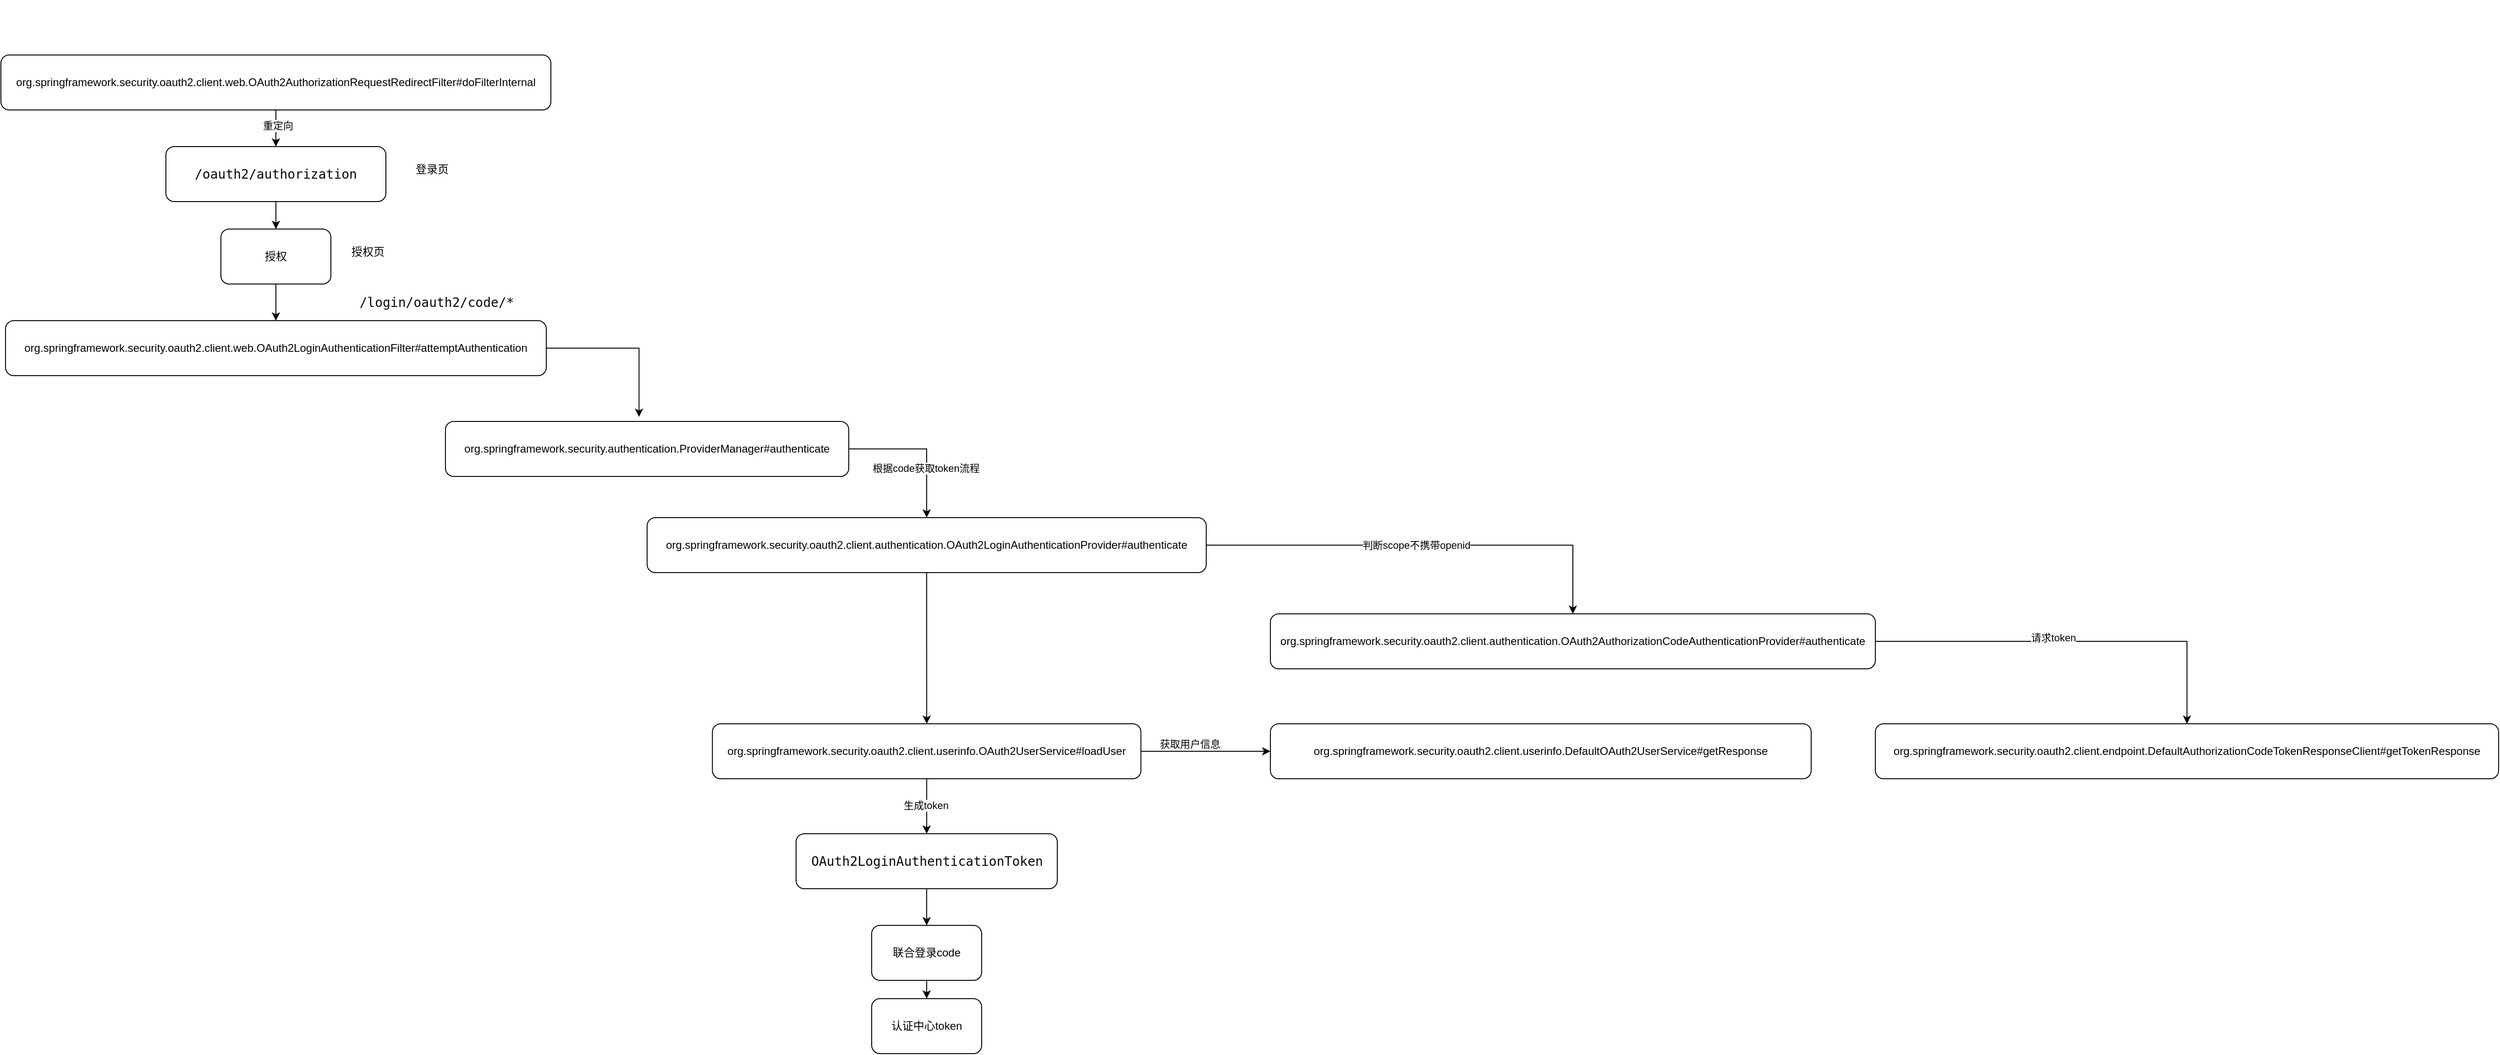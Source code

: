 <mxfile version="20.8.10" type="github">
  <diagram name="第 1 页" id="EFMNhmo5W3_Umspm_e9S">
    <mxGraphModel dx="884" dy="1656" grid="1" gridSize="10" guides="1" tooltips="1" connect="1" arrows="1" fold="1" page="1" pageScale="1" pageWidth="1654" pageHeight="1169" math="0" shadow="0">
      <root>
        <mxCell id="0" />
        <mxCell id="1" parent="0" />
        <mxCell id="7WuJgeiwE0rYBo4buCux-10" style="edgeStyle=orthogonalEdgeStyle;rounded=0;orthogonalLoop=1;jettySize=auto;html=1;exitX=1;exitY=0.5;exitDx=0;exitDy=0;" parent="1" source="7WuJgeiwE0rYBo4buCux-1" target="7WuJgeiwE0rYBo4buCux-5" edge="1">
          <mxGeometry relative="1" as="geometry" />
        </mxCell>
        <mxCell id="YZLFp5UPAa1ebA0SYYyl-4" value="判断scope不携带openid" style="edgeLabel;html=1;align=center;verticalAlign=middle;resizable=0;points=[];" vertex="1" connectable="0" parent="7WuJgeiwE0rYBo4buCux-10">
          <mxGeometry x="-0.036" relative="1" as="geometry">
            <mxPoint as="offset" />
          </mxGeometry>
        </mxCell>
        <mxCell id="7WuJgeiwE0rYBo4buCux-11" style="edgeStyle=orthogonalEdgeStyle;rounded=0;orthogonalLoop=1;jettySize=auto;html=1;exitX=0.5;exitY=1;exitDx=0;exitDy=0;" parent="1" source="7WuJgeiwE0rYBo4buCux-1" target="7WuJgeiwE0rYBo4buCux-12" edge="1">
          <mxGeometry relative="1" as="geometry">
            <mxPoint x="1290" y="870" as="targetPoint" />
          </mxGeometry>
        </mxCell>
        <mxCell id="7WuJgeiwE0rYBo4buCux-1" value="org.springframework.security.oauth2.client.authentication.OAuth2LoginAuthenticationProvider#authenticate" style="rounded=1;whiteSpace=wrap;html=1;" parent="1" vertex="1">
          <mxGeometry x="985" y="545" width="610" height="60" as="geometry" />
        </mxCell>
        <mxCell id="7WuJgeiwE0rYBo4buCux-7" style="edgeStyle=orthogonalEdgeStyle;rounded=0;orthogonalLoop=1;jettySize=auto;html=1;exitX=1;exitY=0.5;exitDx=0;exitDy=0;" parent="1" source="7WuJgeiwE0rYBo4buCux-5" target="7WuJgeiwE0rYBo4buCux-8" edge="1">
          <mxGeometry relative="1" as="geometry">
            <mxPoint x="2395" y="850" as="targetPoint" />
          </mxGeometry>
        </mxCell>
        <mxCell id="YZLFp5UPAa1ebA0SYYyl-3" value="请求token" style="edgeLabel;html=1;align=center;verticalAlign=middle;resizable=0;points=[];" vertex="1" connectable="0" parent="7WuJgeiwE0rYBo4buCux-7">
          <mxGeometry x="-0.101" y="4" relative="1" as="geometry">
            <mxPoint as="offset" />
          </mxGeometry>
        </mxCell>
        <mxCell id="7WuJgeiwE0rYBo4buCux-5" value="org.springframework.security.oauth2.client.authentication.OAuth2AuthorizationCodeAuthenticationProvider#authenticate" style="rounded=1;whiteSpace=wrap;html=1;" parent="1" vertex="1">
          <mxGeometry x="1665" y="650" width="660" height="60" as="geometry" />
        </mxCell>
        <mxCell id="7WuJgeiwE0rYBo4buCux-8" value="org.springframework.security.oauth2.client.endpoint.DefaultAuthorizationCodeTokenResponseClient#getTokenResponse" style="rounded=1;whiteSpace=wrap;html=1;" parent="1" vertex="1">
          <mxGeometry x="2325" y="770" width="680" height="60" as="geometry" />
        </mxCell>
        <mxCell id="7WuJgeiwE0rYBo4buCux-14" style="edgeStyle=orthogonalEdgeStyle;rounded=0;orthogonalLoop=1;jettySize=auto;html=1;exitX=1;exitY=0.5;exitDx=0;exitDy=0;" parent="1" source="7WuJgeiwE0rYBo4buCux-12" target="7WuJgeiwE0rYBo4buCux-15" edge="1">
          <mxGeometry relative="1" as="geometry">
            <mxPoint x="1775" y="890" as="targetPoint" />
          </mxGeometry>
        </mxCell>
        <mxCell id="YZLFp5UPAa1ebA0SYYyl-6" value="获取用户信息" style="edgeLabel;html=1;align=center;verticalAlign=middle;resizable=0;points=[];" vertex="1" connectable="0" parent="7WuJgeiwE0rYBo4buCux-14">
          <mxGeometry x="-0.26" y="8" relative="1" as="geometry">
            <mxPoint as="offset" />
          </mxGeometry>
        </mxCell>
        <mxCell id="7WuJgeiwE0rYBo4buCux-17" style="edgeStyle=orthogonalEdgeStyle;rounded=0;orthogonalLoop=1;jettySize=auto;html=1;" parent="1" source="7WuJgeiwE0rYBo4buCux-12" target="7WuJgeiwE0rYBo4buCux-18" edge="1">
          <mxGeometry relative="1" as="geometry">
            <mxPoint x="1290" y="980" as="targetPoint" />
          </mxGeometry>
        </mxCell>
        <mxCell id="YZLFp5UPAa1ebA0SYYyl-7" value="生成token" style="edgeLabel;html=1;align=center;verticalAlign=middle;resizable=0;points=[];" vertex="1" connectable="0" parent="7WuJgeiwE0rYBo4buCux-17">
          <mxGeometry x="-0.052" y="-1" relative="1" as="geometry">
            <mxPoint as="offset" />
          </mxGeometry>
        </mxCell>
        <mxCell id="7WuJgeiwE0rYBo4buCux-12" value="org.springframework.security.oauth2.client.userinfo.OAuth2UserService#loadUser" style="rounded=1;whiteSpace=wrap;html=1;" parent="1" vertex="1">
          <mxGeometry x="1056.25" y="770" width="467.5" height="60" as="geometry" />
        </mxCell>
        <mxCell id="7WuJgeiwE0rYBo4buCux-15" value="org.springframework.security.oauth2.client.userinfo.DefaultOAuth2UserService#getResponse" style="rounded=1;whiteSpace=wrap;html=1;" parent="1" vertex="1">
          <mxGeometry x="1665" y="770" width="590" height="60" as="geometry" />
        </mxCell>
        <mxCell id="YZLFp5UPAa1ebA0SYYyl-1" style="edgeStyle=orthogonalEdgeStyle;rounded=0;orthogonalLoop=1;jettySize=auto;html=1;exitX=0.5;exitY=1;exitDx=0;exitDy=0;" edge="1" parent="1" source="7WuJgeiwE0rYBo4buCux-18" target="YZLFp5UPAa1ebA0SYYyl-2">
          <mxGeometry relative="1" as="geometry">
            <mxPoint x="1290" y="1060" as="targetPoint" />
          </mxGeometry>
        </mxCell>
        <mxCell id="7WuJgeiwE0rYBo4buCux-18" value="&lt;pre style=&quot;background-color:#ffffff;color:#080808;font-family:&#39;JetBrains Mono&#39;,monospace;font-size:10.5pt;&quot;&gt;OAuth2LoginAuthenticationToken&lt;/pre&gt;" style="rounded=1;whiteSpace=wrap;html=1;" parent="1" vertex="1">
          <mxGeometry x="1147.5" y="890" width="285" height="60" as="geometry" />
        </mxCell>
        <mxCell id="YZLFp5UPAa1ebA0SYYyl-8" style="edgeStyle=orthogonalEdgeStyle;rounded=0;orthogonalLoop=1;jettySize=auto;html=1;exitX=1;exitY=0.5;exitDx=0;exitDy=0;entryX=0.5;entryY=0;entryDx=0;entryDy=0;" edge="1" parent="1" source="7WuJgeiwE0rYBo4buCux-20" target="7WuJgeiwE0rYBo4buCux-1">
          <mxGeometry relative="1" as="geometry" />
        </mxCell>
        <mxCell id="YZLFp5UPAa1ebA0SYYyl-9" value="根据code获取token流程" style="edgeLabel;html=1;align=center;verticalAlign=middle;resizable=0;points=[];" vertex="1" connectable="0" parent="YZLFp5UPAa1ebA0SYYyl-8">
          <mxGeometry x="0.317" y="-1" relative="1" as="geometry">
            <mxPoint as="offset" />
          </mxGeometry>
        </mxCell>
        <mxCell id="7WuJgeiwE0rYBo4buCux-20" value="org.springframework.security.authentication.ProviderManager#authenticate" style="rounded=1;whiteSpace=wrap;html=1;" parent="1" vertex="1">
          <mxGeometry x="765" y="440" width="440" height="60" as="geometry" />
        </mxCell>
        <mxCell id="7WuJgeiwE0rYBo4buCux-25" style="edgeStyle=orthogonalEdgeStyle;rounded=0;orthogonalLoop=1;jettySize=auto;html=1;exitX=1;exitY=0.5;exitDx=0;exitDy=0;entryX=0.48;entryY=-0.083;entryDx=0;entryDy=0;entryPerimeter=0;" parent="1" source="7WuJgeiwE0rYBo4buCux-24" target="7WuJgeiwE0rYBo4buCux-20" edge="1">
          <mxGeometry relative="1" as="geometry" />
        </mxCell>
        <mxCell id="7WuJgeiwE0rYBo4buCux-24" value="org.springframework.security.oauth2.client.web.OAuth2LoginAuthenticationFilter#attemptAuthentication" style="rounded=1;whiteSpace=wrap;html=1;" parent="1" vertex="1">
          <mxGeometry x="285" y="330" width="590" height="60" as="geometry" />
        </mxCell>
        <mxCell id="7WuJgeiwE0rYBo4buCux-26" value="&lt;pre style=&quot;background-color:#ffffff;color:#080808;font-family:&#39;JetBrains Mono&#39;,monospace;font-size:10.5pt;&quot;&gt;/login/oauth2/code/*&lt;/pre&gt;" style="text;html=1;align=center;verticalAlign=middle;resizable=0;points=[];autosize=1;strokeColor=none;fillColor=none;" parent="1" vertex="1">
          <mxGeometry x="660" y="280" width="190" height="60" as="geometry" />
        </mxCell>
        <mxCell id="7WuJgeiwE0rYBo4buCux-27" value="&lt;pre style=&quot;background-color:#ffffff;color:#080808;font-family:&#39;JetBrains Mono&#39;,monospace;font-size:10.5pt;&quot;&gt;&lt;br&gt;&lt;/pre&gt;" style="text;html=1;align=center;verticalAlign=middle;resizable=0;points=[];autosize=1;strokeColor=none;fillColor=none;" parent="1" vertex="1">
          <mxGeometry x="515" y="-20" width="20" height="60" as="geometry" />
        </mxCell>
        <mxCell id="7WuJgeiwE0rYBo4buCux-30" style="edgeStyle=orthogonalEdgeStyle;rounded=0;orthogonalLoop=1;jettySize=auto;html=1;exitX=0.5;exitY=1;exitDx=0;exitDy=0;" parent="1" source="7WuJgeiwE0rYBo4buCux-28" target="7WuJgeiwE0rYBo4buCux-29" edge="1">
          <mxGeometry relative="1" as="geometry" />
        </mxCell>
        <mxCell id="7WuJgeiwE0rYBo4buCux-31" value="重定向" style="edgeLabel;html=1;align=center;verticalAlign=middle;resizable=0;points=[];" parent="7WuJgeiwE0rYBo4buCux-30" vertex="1" connectable="0">
          <mxGeometry x="-0.17" y="2" relative="1" as="geometry">
            <mxPoint as="offset" />
          </mxGeometry>
        </mxCell>
        <mxCell id="7WuJgeiwE0rYBo4buCux-28" value="org.springframework.security.oauth2.client.web.OAuth2AuthorizationRequestRedirectFilter#doFilterInternal" style="rounded=1;whiteSpace=wrap;html=1;" parent="1" vertex="1">
          <mxGeometry x="280" y="40" width="600" height="60" as="geometry" />
        </mxCell>
        <mxCell id="7WuJgeiwE0rYBo4buCux-35" style="edgeStyle=orthogonalEdgeStyle;rounded=0;orthogonalLoop=1;jettySize=auto;html=1;exitX=0.5;exitY=1;exitDx=0;exitDy=0;" parent="1" source="7WuJgeiwE0rYBo4buCux-29" target="7WuJgeiwE0rYBo4buCux-34" edge="1">
          <mxGeometry relative="1" as="geometry" />
        </mxCell>
        <mxCell id="7WuJgeiwE0rYBo4buCux-29" value="&lt;pre style=&quot;border-color: var(--border-color); background-color: rgb(255, 255, 255); color: rgb(8, 8, 8); font-family: &amp;quot;JetBrains Mono&amp;quot;, monospace; font-size: 10.5pt;&quot;&gt;/oauth2/authorization&lt;/pre&gt;" style="rounded=1;whiteSpace=wrap;html=1;" parent="1" vertex="1">
          <mxGeometry x="460" y="140" width="240" height="60" as="geometry" />
        </mxCell>
        <mxCell id="7WuJgeiwE0rYBo4buCux-36" style="edgeStyle=orthogonalEdgeStyle;rounded=0;orthogonalLoop=1;jettySize=auto;html=1;exitX=0.5;exitY=1;exitDx=0;exitDy=0;entryX=0.5;entryY=0;entryDx=0;entryDy=0;" parent="1" source="7WuJgeiwE0rYBo4buCux-34" target="7WuJgeiwE0rYBo4buCux-24" edge="1">
          <mxGeometry relative="1" as="geometry" />
        </mxCell>
        <mxCell id="7WuJgeiwE0rYBo4buCux-34" value="授权" style="rounded=1;whiteSpace=wrap;html=1;" parent="1" vertex="1">
          <mxGeometry x="520" y="230" width="120" height="60" as="geometry" />
        </mxCell>
        <mxCell id="7WuJgeiwE0rYBo4buCux-37" value="登录页" style="text;html=1;align=center;verticalAlign=middle;resizable=0;points=[];autosize=1;strokeColor=none;fillColor=none;" parent="1" vertex="1">
          <mxGeometry x="720" y="150" width="60" height="30" as="geometry" />
        </mxCell>
        <mxCell id="7WuJgeiwE0rYBo4buCux-38" value="授权页" style="text;html=1;align=center;verticalAlign=middle;resizable=0;points=[];autosize=1;strokeColor=none;fillColor=none;" parent="1" vertex="1">
          <mxGeometry x="650" y="240" width="60" height="30" as="geometry" />
        </mxCell>
        <mxCell id="YZLFp5UPAa1ebA0SYYyl-10" style="edgeStyle=orthogonalEdgeStyle;rounded=0;orthogonalLoop=1;jettySize=auto;html=1;exitX=0.5;exitY=1;exitDx=0;exitDy=0;" edge="1" parent="1" source="YZLFp5UPAa1ebA0SYYyl-2" target="YZLFp5UPAa1ebA0SYYyl-11">
          <mxGeometry relative="1" as="geometry">
            <mxPoint x="1290.074" y="1090" as="targetPoint" />
          </mxGeometry>
        </mxCell>
        <mxCell id="YZLFp5UPAa1ebA0SYYyl-2" value="联合登录code" style="rounded=1;whiteSpace=wrap;html=1;" vertex="1" parent="1">
          <mxGeometry x="1230" y="990" width="120" height="60" as="geometry" />
        </mxCell>
        <mxCell id="YZLFp5UPAa1ebA0SYYyl-11" value="认证中心token" style="rounded=1;whiteSpace=wrap;html=1;" vertex="1" parent="1">
          <mxGeometry x="1230.004" y="1070" width="120" height="60" as="geometry" />
        </mxCell>
      </root>
    </mxGraphModel>
  </diagram>
</mxfile>
